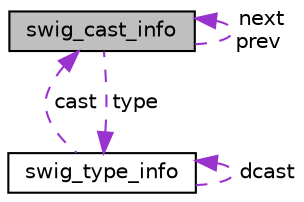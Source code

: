 digraph "swig_cast_info"
{
 // LATEX_PDF_SIZE
  edge [fontname="Helvetica",fontsize="10",labelfontname="Helvetica",labelfontsize="10"];
  node [fontname="Helvetica",fontsize="10",shape=record];
  Node1 [label="swig_cast_info",height=0.2,width=0.4,color="black", fillcolor="grey75", style="filled", fontcolor="black",tooltip=" "];
  Node2 -> Node1 [dir="back",color="darkorchid3",fontsize="10",style="dashed",label=" type" ,fontname="Helvetica"];
  Node2 [label="swig_type_info",height=0.2,width=0.4,color="black", fillcolor="white", style="filled",URL="$dd/dee/structswig__type__info.html",tooltip=" "];
  Node2 -> Node2 [dir="back",color="darkorchid3",fontsize="10",style="dashed",label=" dcast" ,fontname="Helvetica"];
  Node1 -> Node2 [dir="back",color="darkorchid3",fontsize="10",style="dashed",label=" cast" ,fontname="Helvetica"];
  Node1 -> Node1 [dir="back",color="darkorchid3",fontsize="10",style="dashed",label=" next\nprev" ,fontname="Helvetica"];
}
